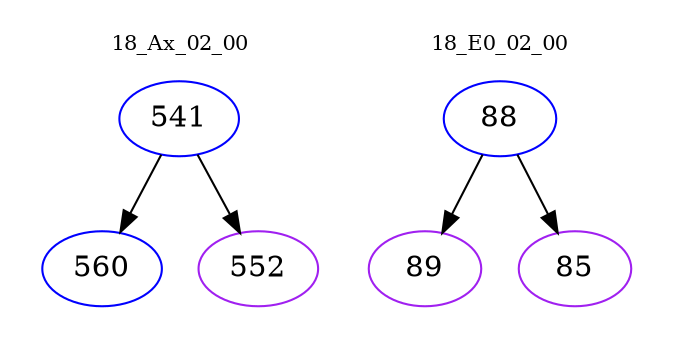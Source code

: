 digraph{
subgraph cluster_0 {
color = white
label = "18_Ax_02_00";
fontsize=10;
T0_541 [label="541", color="blue"]
T0_541 -> T0_560 [color="black"]
T0_560 [label="560", color="blue"]
T0_541 -> T0_552 [color="black"]
T0_552 [label="552", color="purple"]
}
subgraph cluster_1 {
color = white
label = "18_E0_02_00";
fontsize=10;
T1_88 [label="88", color="blue"]
T1_88 -> T1_89 [color="black"]
T1_89 [label="89", color="purple"]
T1_88 -> T1_85 [color="black"]
T1_85 [label="85", color="purple"]
}
}
